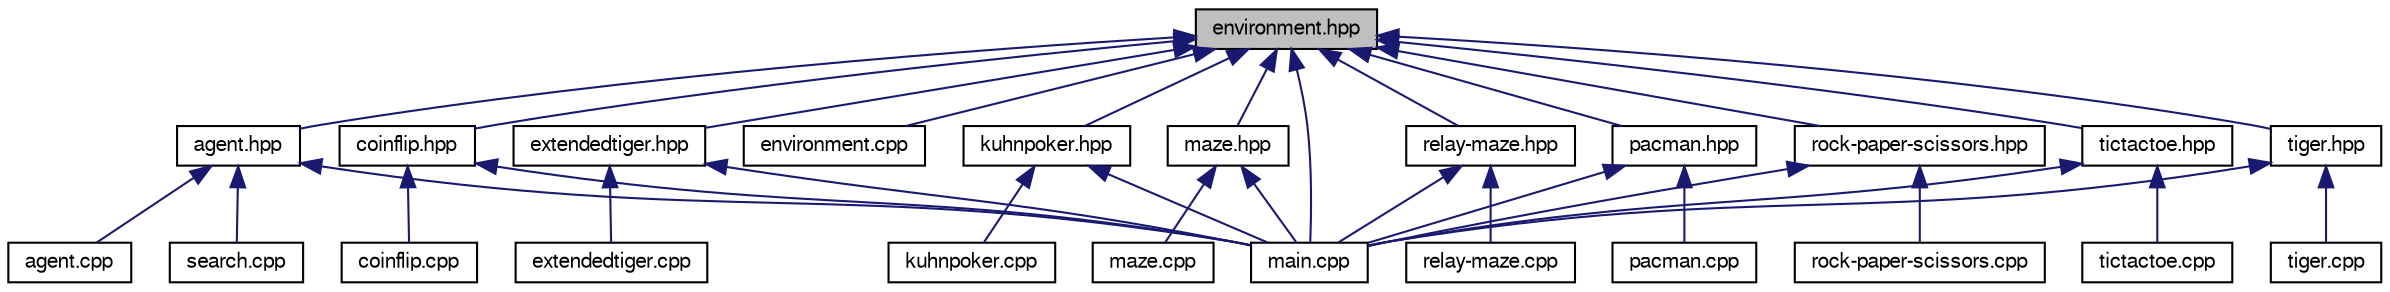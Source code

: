 digraph G
{
  edge [fontname="FreeSans",fontsize="10",labelfontname="FreeSans",labelfontsize="10"];
  node [fontname="FreeSans",fontsize="10",shape=record];
  Node1 [label="environment.hpp",height=0.2,width=0.4,color="black", fillcolor="grey75", style="filled" fontcolor="black"];
  Node1 -> Node2 [dir=back,color="midnightblue",fontsize="10",style="solid",fontname="FreeSans"];
  Node2 [label="agent.hpp",height=0.2,width=0.4,color="black", fillcolor="white", style="filled",URL="$agent_8hpp.html"];
  Node2 -> Node3 [dir=back,color="midnightblue",fontsize="10",style="solid",fontname="FreeSans"];
  Node3 [label="agent.cpp",height=0.2,width=0.4,color="black", fillcolor="white", style="filled",URL="$agent_8cpp.html"];
  Node2 -> Node4 [dir=back,color="midnightblue",fontsize="10",style="solid",fontname="FreeSans"];
  Node4 [label="main.cpp",height=0.2,width=0.4,color="black", fillcolor="white", style="filled",URL="$main_8cpp.html"];
  Node2 -> Node5 [dir=back,color="midnightblue",fontsize="10",style="solid",fontname="FreeSans"];
  Node5 [label="search.cpp",height=0.2,width=0.4,color="black", fillcolor="white", style="filled",URL="$search_8cpp.html"];
  Node1 -> Node6 [dir=back,color="midnightblue",fontsize="10",style="solid",fontname="FreeSans"];
  Node6 [label="coinflip.hpp",height=0.2,width=0.4,color="black", fillcolor="white", style="filled",URL="$coinflip_8hpp.html"];
  Node6 -> Node7 [dir=back,color="midnightblue",fontsize="10",style="solid",fontname="FreeSans"];
  Node7 [label="coinflip.cpp",height=0.2,width=0.4,color="black", fillcolor="white", style="filled",URL="$coinflip_8cpp.html"];
  Node6 -> Node4 [dir=back,color="midnightblue",fontsize="10",style="solid",fontname="FreeSans"];
  Node1 -> Node8 [dir=back,color="midnightblue",fontsize="10",style="solid",fontname="FreeSans"];
  Node8 [label="environment.cpp",height=0.2,width=0.4,color="black", fillcolor="white", style="filled",URL="$environment_8cpp.html"];
  Node1 -> Node9 [dir=back,color="midnightblue",fontsize="10",style="solid",fontname="FreeSans"];
  Node9 [label="extendedtiger.hpp",height=0.2,width=0.4,color="black", fillcolor="white", style="filled",URL="$extendedtiger_8hpp.html"];
  Node9 -> Node10 [dir=back,color="midnightblue",fontsize="10",style="solid",fontname="FreeSans"];
  Node10 [label="extendedtiger.cpp",height=0.2,width=0.4,color="black", fillcolor="white", style="filled",URL="$extendedtiger_8cpp.html"];
  Node9 -> Node4 [dir=back,color="midnightblue",fontsize="10",style="solid",fontname="FreeSans"];
  Node1 -> Node11 [dir=back,color="midnightblue",fontsize="10",style="solid",fontname="FreeSans"];
  Node11 [label="kuhnpoker.hpp",height=0.2,width=0.4,color="black", fillcolor="white", style="filled",URL="$kuhnpoker_8hpp.html"];
  Node11 -> Node12 [dir=back,color="midnightblue",fontsize="10",style="solid",fontname="FreeSans"];
  Node12 [label="kuhnpoker.cpp",height=0.2,width=0.4,color="black", fillcolor="white", style="filled",URL="$kuhnpoker_8cpp.html"];
  Node11 -> Node4 [dir=back,color="midnightblue",fontsize="10",style="solid",fontname="FreeSans"];
  Node1 -> Node4 [dir=back,color="midnightblue",fontsize="10",style="solid",fontname="FreeSans"];
  Node1 -> Node13 [dir=back,color="midnightblue",fontsize="10",style="solid",fontname="FreeSans"];
  Node13 [label="maze.hpp",height=0.2,width=0.4,color="black", fillcolor="white", style="filled",URL="$maze_8hpp.html"];
  Node13 -> Node4 [dir=back,color="midnightblue",fontsize="10",style="solid",fontname="FreeSans"];
  Node13 -> Node14 [dir=back,color="midnightblue",fontsize="10",style="solid",fontname="FreeSans"];
  Node14 [label="maze.cpp",height=0.2,width=0.4,color="black", fillcolor="white", style="filled",URL="$maze_8cpp.html"];
  Node1 -> Node15 [dir=back,color="midnightblue",fontsize="10",style="solid",fontname="FreeSans"];
  Node15 [label="relay-maze.hpp",height=0.2,width=0.4,color="black", fillcolor="white", style="filled",URL="$relay-maze_8hpp.html"];
  Node15 -> Node4 [dir=back,color="midnightblue",fontsize="10",style="solid",fontname="FreeSans"];
  Node15 -> Node16 [dir=back,color="midnightblue",fontsize="10",style="solid",fontname="FreeSans"];
  Node16 [label="relay-maze.cpp",height=0.2,width=0.4,color="black", fillcolor="white", style="filled",URL="$relay-maze_8cpp.html"];
  Node1 -> Node17 [dir=back,color="midnightblue",fontsize="10",style="solid",fontname="FreeSans"];
  Node17 [label="pacman.hpp",height=0.2,width=0.4,color="black", fillcolor="white", style="filled",URL="$pacman_8hpp.html"];
  Node17 -> Node4 [dir=back,color="midnightblue",fontsize="10",style="solid",fontname="FreeSans"];
  Node17 -> Node18 [dir=back,color="midnightblue",fontsize="10",style="solid",fontname="FreeSans"];
  Node18 [label="pacman.cpp",height=0.2,width=0.4,color="black", fillcolor="white", style="filled",URL="$pacman_8cpp.html"];
  Node1 -> Node19 [dir=back,color="midnightblue",fontsize="10",style="solid",fontname="FreeSans"];
  Node19 [label="rock-paper-scissors.hpp",height=0.2,width=0.4,color="black", fillcolor="white", style="filled",URL="$rock-paper-scissors_8hpp.html"];
  Node19 -> Node4 [dir=back,color="midnightblue",fontsize="10",style="solid",fontname="FreeSans"];
  Node19 -> Node20 [dir=back,color="midnightblue",fontsize="10",style="solid",fontname="FreeSans"];
  Node20 [label="rock-paper-scissors.cpp",height=0.2,width=0.4,color="black", fillcolor="white", style="filled",URL="$rock-paper-scissors_8cpp.html"];
  Node1 -> Node21 [dir=back,color="midnightblue",fontsize="10",style="solid",fontname="FreeSans"];
  Node21 [label="tictactoe.hpp",height=0.2,width=0.4,color="black", fillcolor="white", style="filled",URL="$tictactoe_8hpp.html"];
  Node21 -> Node4 [dir=back,color="midnightblue",fontsize="10",style="solid",fontname="FreeSans"];
  Node21 -> Node22 [dir=back,color="midnightblue",fontsize="10",style="solid",fontname="FreeSans"];
  Node22 [label="tictactoe.cpp",height=0.2,width=0.4,color="black", fillcolor="white", style="filled",URL="$tictactoe_8cpp.html"];
  Node1 -> Node23 [dir=back,color="midnightblue",fontsize="10",style="solid",fontname="FreeSans"];
  Node23 [label="tiger.hpp",height=0.2,width=0.4,color="black", fillcolor="white", style="filled",URL="$tiger_8hpp.html"];
  Node23 -> Node4 [dir=back,color="midnightblue",fontsize="10",style="solid",fontname="FreeSans"];
  Node23 -> Node24 [dir=back,color="midnightblue",fontsize="10",style="solid",fontname="FreeSans"];
  Node24 [label="tiger.cpp",height=0.2,width=0.4,color="black", fillcolor="white", style="filled",URL="$tiger_8cpp.html"];
}

